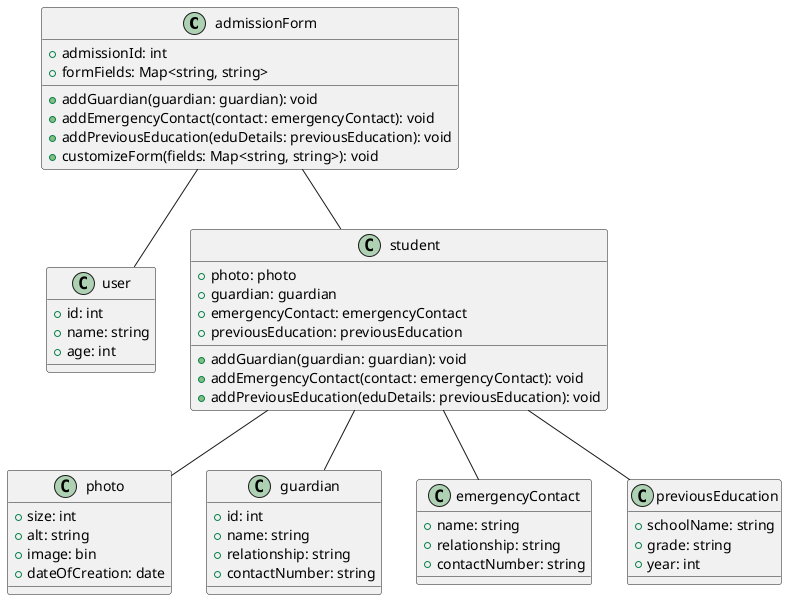 @startuml
class admissionForm {
  + admissionId: int
  + formFields: Map<string, string>
  + addGuardian(guardian: guardian): void
  + addEmergencyContact(contact: emergencyContact): void
  + addPreviousEducation(eduDetails: previousEducation): void
  + customizeForm(fields: Map<string, string>): void
}

class user {
  + id: int
  + name: string
  + age: int
}

class student {
  + photo: photo
  + guardian: guardian
  + emergencyContact: emergencyContact
  + previousEducation: previousEducation
  + addGuardian(guardian: guardian): void
  + addEmergencyContact(contact: emergencyContact): void
  + addPreviousEducation(eduDetails: previousEducation): void
}

class photo {
  + size: int
  + alt: string
  + image: bin
  + dateOfCreation: date
}

class guardian {
  + id: int
  + name: string
  + relationship: string
  + contactNumber: string
}

class emergencyContact {
  + name: string
  + relationship: string
  + contactNumber: string
}

class previousEducation {
  + schoolName: string
  + grade: string
  + year: int
}

admissionForm -- user
admissionForm -- student
student -- photo
student -- guardian
student -- emergencyContact
student -- previousEducation

@enduml
